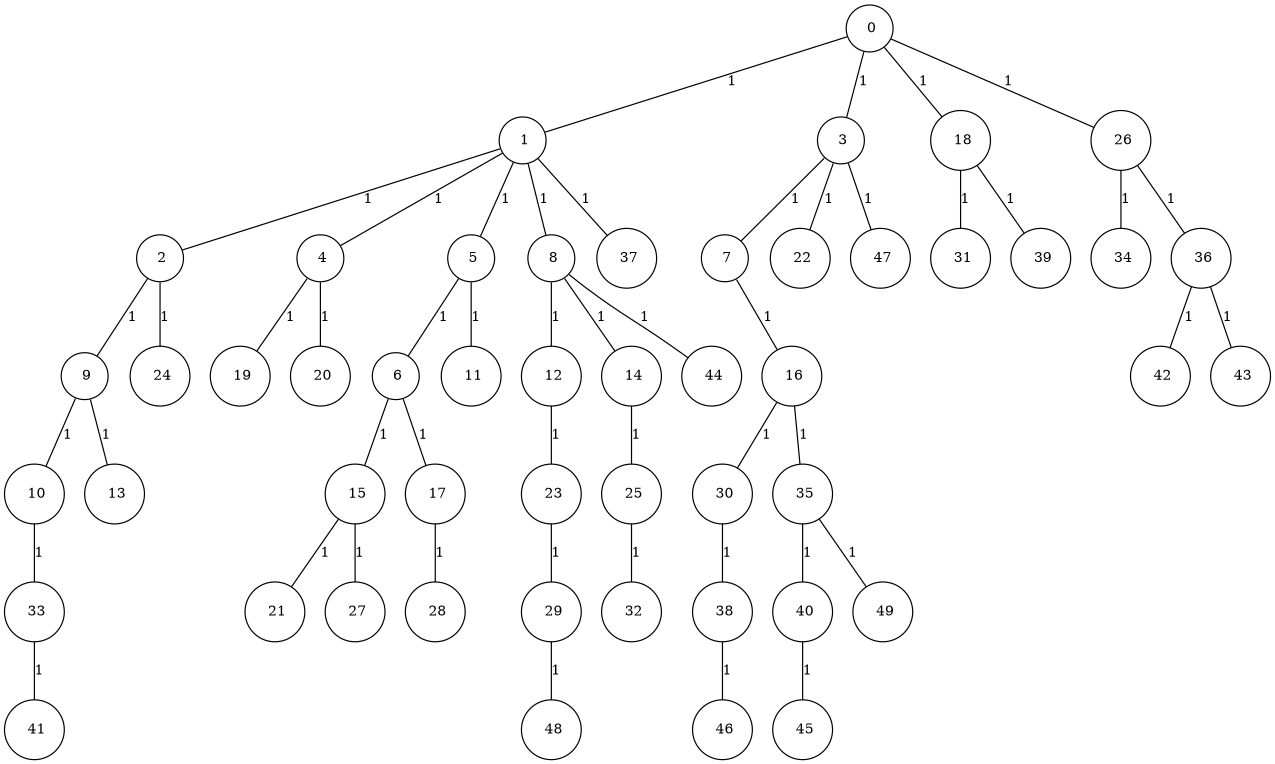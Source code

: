 graph G {
size="8.5,11;"
ratio = "expand;"
fixedsize="true;"
overlap="scale;"
node[shape=circle,width=.12,hight=.12,fontsize=12]
edge[fontsize=12]

0[label=" 0" color=black, pos="0.84089872,0.22416371!"];
1[label=" 1" color=black, pos="0.52870538,1.1887517!"];
2[label=" 2" color=black, pos="0.9658823,0.45011659!"];
3[label=" 3" color=black, pos="1.8951246,1.1087852!"];
4[label=" 4" color=black, pos="1.2409373,1.4092126!"];
5[label=" 5" color=black, pos="1.2474305,1.1927336!"];
6[label=" 6" color=black, pos="2.6776549,1.1808862!"];
7[label=" 7" color=black, pos="1.0470658,1.8277052!"];
8[label=" 8" color=black, pos="0.052976813,2.8770989!"];
9[label=" 9" color=black, pos="1.7838074,0.78772929!"];
10[label=" 10" color=black, pos="0.30407541,2.5644841!"];
11[label=" 11" color=black, pos="0.88329894,0.11967948!"];
12[label=" 12" color=black, pos="2.8466422,2.3589475!"];
13[label=" 13" color=black, pos="1.0485317,0.59477923!"];
14[label=" 14" color=black, pos="0.63773274,2.1526099!"];
15[label=" 15" color=black, pos="2.0825677,1.572763!"];
16[label=" 16" color=black, pos="1.0321839,1.7172267!"];
17[label=" 17" color=black, pos="1.5157125,0.56568094!"];
18[label=" 18" color=black, pos="2.7428019,0.018987888!"];
19[label=" 19" color=black, pos="2.8034344,2.7503371!"];
20[label=" 20" color=black, pos="1.6675594,0.74414928!"];
21[label=" 21" color=black, pos="0.66096572,0.44227783!"];
22[label=" 22" color=black, pos="1.1145939,0.98349698!"];
23[label=" 23" color=black, pos="2.5752028,1.3327062!"];
24[label=" 24" color=black, pos="2.006122,1.423378!"];
25[label=" 25" color=black, pos="0.55488895,2.3416224!"];
26[label=" 26" color=black, pos="0.11922396,2.9237917!"];
27[label=" 27" color=black, pos="1.4992776,1.572735!"];
28[label=" 28" color=black, pos="2.7834134,2.8829283!"];
29[label=" 29" color=black, pos="1.6558128,0.74307762!"];
30[label=" 30" color=black, pos="0.9200938,1.9675684!"];
31[label=" 31" color=black, pos="2.2828346,1.1026832!"];
32[label=" 32" color=black, pos="1.3502075,1.810791!"];
33[label=" 33" color=black, pos="0.51512007,2.2027873!"];
34[label=" 34" color=black, pos="2.5130236,0.55700242!"];
35[label=" 35" color=black, pos="0.80070778,1.1791383!"];
36[label=" 36" color=black, pos="1.4466217,0.028500382!"];
37[label=" 37" color=black, pos="1.3872727,2.8728411!"];
38[label=" 38" color=black, pos="2.4981526,2.802663!"];
39[label=" 39" color=black, pos="0.14068402,1.0699438!"];
40[label=" 40" color=black, pos="1.4314074,1.3959879!"];
41[label=" 41" color=black, pos="2.0331482,2.5808715!"];
42[label=" 42" color=black, pos="2.7253542,0.55847308!"];
43[label=" 43" color=black, pos="0.26761133,2.1101832!"];
44[label=" 44" color=black, pos="0.79967799,1.8166674!"];
45[label=" 45" color=black, pos="2.9102616,1.4943171!"];
46[label=" 46" color=black, pos="1.529918,2.1894014!"];
47[label=" 47" color=black, pos="0.2023264,2.1614935!"];
48[label=" 48" color=black, pos="0.14007993,1.5802613!"];
49[label=" 49" color=black, pos="1.1562567,2.7193999!"];
0--1[label="1"]
0--3[label="1"]
0--18[label="1"]
0--26[label="1"]
1--2[label="1"]
1--4[label="1"]
1--5[label="1"]
1--8[label="1"]
1--37[label="1"]
2--9[label="1"]
2--24[label="1"]
3--7[label="1"]
3--22[label="1"]
3--47[label="1"]
4--19[label="1"]
4--20[label="1"]
5--6[label="1"]
5--11[label="1"]
6--15[label="1"]
6--17[label="1"]
7--16[label="1"]
8--12[label="1"]
8--14[label="1"]
8--44[label="1"]
9--10[label="1"]
9--13[label="1"]
10--33[label="1"]
12--23[label="1"]
14--25[label="1"]
15--21[label="1"]
15--27[label="1"]
16--30[label="1"]
16--35[label="1"]
17--28[label="1"]
18--31[label="1"]
18--39[label="1"]
23--29[label="1"]
25--32[label="1"]
26--34[label="1"]
26--36[label="1"]
29--48[label="1"]
30--38[label="1"]
33--41[label="1"]
35--40[label="1"]
35--49[label="1"]
36--42[label="1"]
36--43[label="1"]
38--46[label="1"]
40--45[label="1"]

}
